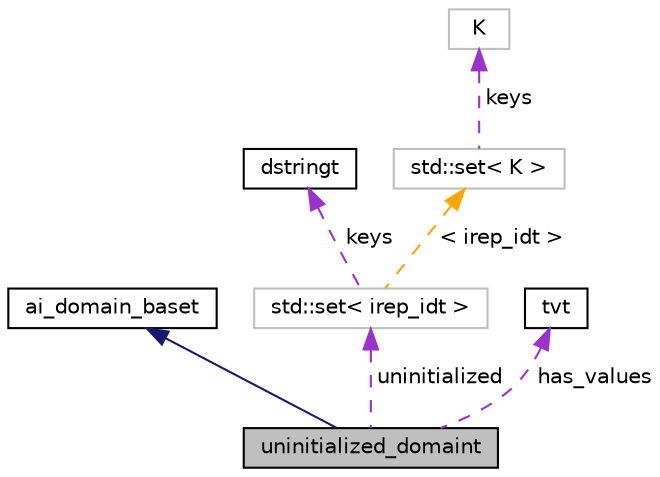 digraph "uninitialized_domaint"
{
 // LATEX_PDF_SIZE
  bgcolor="transparent";
  edge [fontname="Helvetica",fontsize="10",labelfontname="Helvetica",labelfontsize="10"];
  node [fontname="Helvetica",fontsize="10",shape=record];
  Node1 [label="uninitialized_domaint",height=0.2,width=0.4,color="black", fillcolor="grey75", style="filled", fontcolor="black",tooltip=" "];
  Node2 -> Node1 [dir="back",color="midnightblue",fontsize="10",style="solid",fontname="Helvetica"];
  Node2 [label="ai_domain_baset",height=0.2,width=0.4,color="black",URL="$classai__domain__baset.html",tooltip="The interface offered by a domain, allows code to manipulate domains without knowing their exact type..."];
  Node3 -> Node1 [dir="back",color="darkorchid3",fontsize="10",style="dashed",label=" uninitialized" ,fontname="Helvetica"];
  Node3 [label="std::set\< irep_idt \>",height=0.2,width=0.4,color="grey75",tooltip=" "];
  Node4 -> Node3 [dir="back",color="darkorchid3",fontsize="10",style="dashed",label=" keys" ,fontname="Helvetica"];
  Node4 [label="dstringt",height=0.2,width=0.4,color="black",URL="$classdstringt.html",tooltip="dstringt has one field, an unsigned integer no which is an index into a static table of strings."];
  Node5 -> Node3 [dir="back",color="orange",fontsize="10",style="dashed",label=" \< irep_idt \>" ,fontname="Helvetica"];
  Node5 [label="std::set\< K \>",height=0.2,width=0.4,color="grey75",tooltip="STL class."];
  Node6 -> Node5 [dir="back",color="darkorchid3",fontsize="10",style="dashed",label=" keys" ,fontname="Helvetica"];
  Node6 [label="K",height=0.2,width=0.4,color="grey75",tooltip=" "];
  Node7 -> Node1 [dir="back",color="darkorchid3",fontsize="10",style="dashed",label=" has_values" ,fontname="Helvetica"];
  Node7 [label="tvt",height=0.2,width=0.4,color="black",URL="$classtvt.html",tooltip=" "];
}
